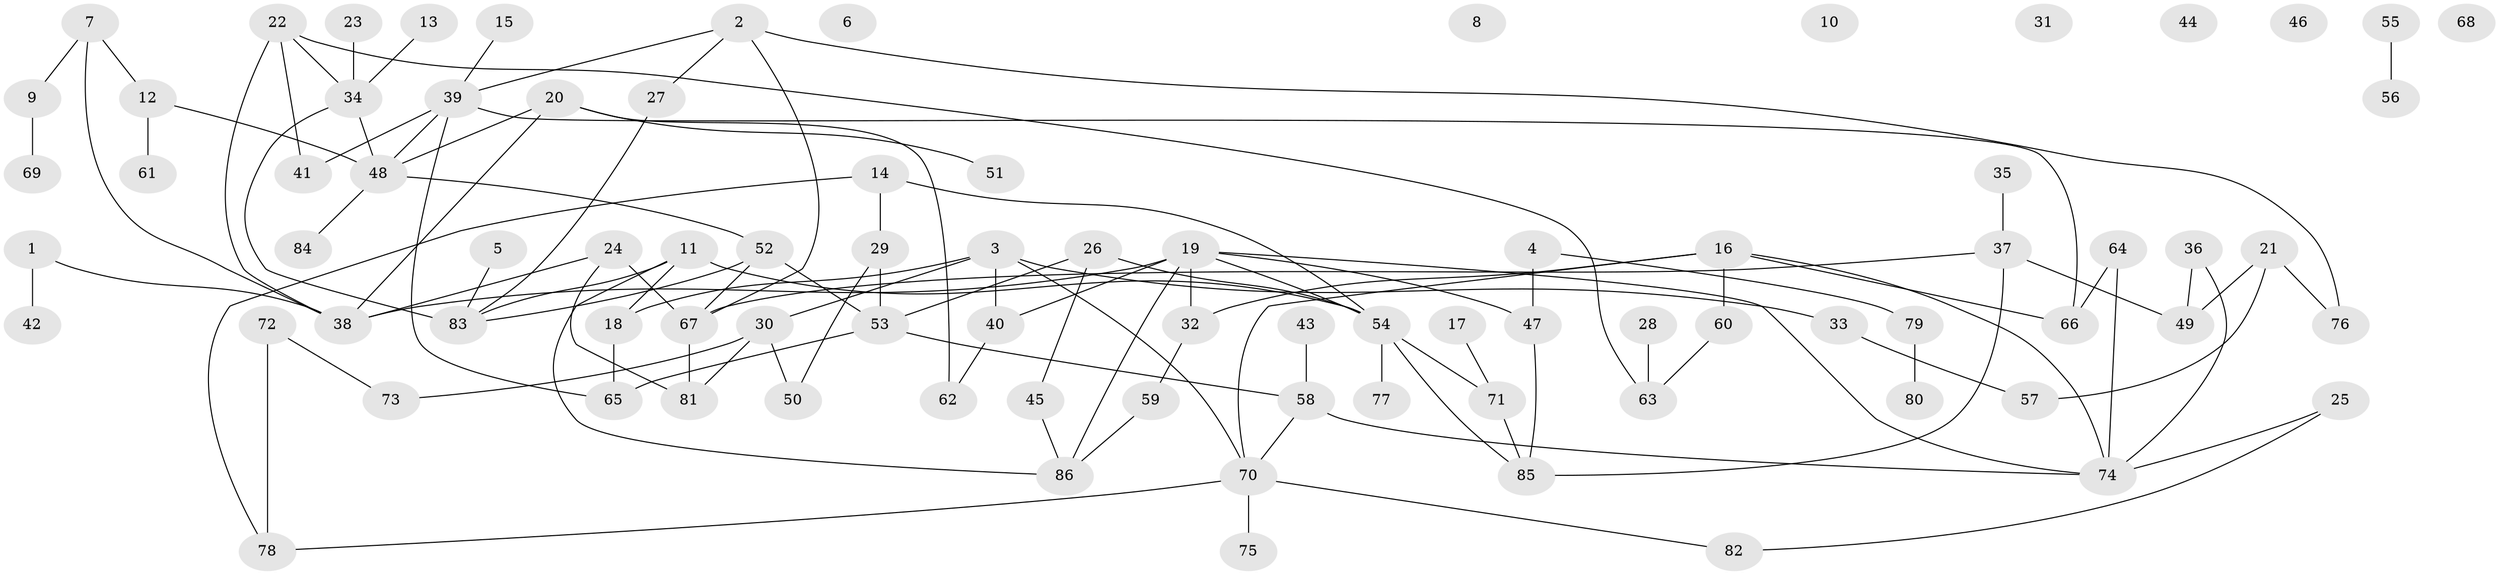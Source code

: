// Generated by graph-tools (version 1.1) at 2025/00/03/09/25 03:00:49]
// undirected, 86 vertices, 113 edges
graph export_dot {
graph [start="1"]
  node [color=gray90,style=filled];
  1;
  2;
  3;
  4;
  5;
  6;
  7;
  8;
  9;
  10;
  11;
  12;
  13;
  14;
  15;
  16;
  17;
  18;
  19;
  20;
  21;
  22;
  23;
  24;
  25;
  26;
  27;
  28;
  29;
  30;
  31;
  32;
  33;
  34;
  35;
  36;
  37;
  38;
  39;
  40;
  41;
  42;
  43;
  44;
  45;
  46;
  47;
  48;
  49;
  50;
  51;
  52;
  53;
  54;
  55;
  56;
  57;
  58;
  59;
  60;
  61;
  62;
  63;
  64;
  65;
  66;
  67;
  68;
  69;
  70;
  71;
  72;
  73;
  74;
  75;
  76;
  77;
  78;
  79;
  80;
  81;
  82;
  83;
  84;
  85;
  86;
  1 -- 38;
  1 -- 42;
  2 -- 27;
  2 -- 39;
  2 -- 67;
  2 -- 76;
  3 -- 18;
  3 -- 30;
  3 -- 33;
  3 -- 40;
  3 -- 70;
  4 -- 47;
  4 -- 79;
  5 -- 83;
  7 -- 9;
  7 -- 12;
  7 -- 38;
  9 -- 69;
  11 -- 18;
  11 -- 54;
  11 -- 83;
  11 -- 86;
  12 -- 48;
  12 -- 61;
  13 -- 34;
  14 -- 29;
  14 -- 54;
  14 -- 78;
  15 -- 39;
  16 -- 32;
  16 -- 60;
  16 -- 66;
  16 -- 70;
  16 -- 74;
  17 -- 71;
  18 -- 65;
  19 -- 32;
  19 -- 38;
  19 -- 40;
  19 -- 47;
  19 -- 54;
  19 -- 74;
  19 -- 86;
  20 -- 38;
  20 -- 48;
  20 -- 51;
  20 -- 62;
  21 -- 49;
  21 -- 57;
  21 -- 76;
  22 -- 34;
  22 -- 38;
  22 -- 41;
  22 -- 63;
  23 -- 34;
  24 -- 38;
  24 -- 67;
  24 -- 81;
  25 -- 74;
  25 -- 82;
  26 -- 45;
  26 -- 53;
  26 -- 54;
  27 -- 83;
  28 -- 63;
  29 -- 50;
  29 -- 53;
  30 -- 50;
  30 -- 73;
  30 -- 81;
  32 -- 59;
  33 -- 57;
  34 -- 48;
  34 -- 83;
  35 -- 37;
  36 -- 49;
  36 -- 74;
  37 -- 49;
  37 -- 67;
  37 -- 85;
  39 -- 41;
  39 -- 48;
  39 -- 65;
  39 -- 66;
  40 -- 62;
  43 -- 58;
  45 -- 86;
  47 -- 85;
  48 -- 52;
  48 -- 84;
  52 -- 53;
  52 -- 67;
  52 -- 83;
  53 -- 58;
  53 -- 65;
  54 -- 71;
  54 -- 77;
  54 -- 85;
  55 -- 56;
  58 -- 70;
  58 -- 74;
  59 -- 86;
  60 -- 63;
  64 -- 66;
  64 -- 74;
  67 -- 81;
  70 -- 75;
  70 -- 78;
  70 -- 82;
  71 -- 85;
  72 -- 73;
  72 -- 78;
  79 -- 80;
}
